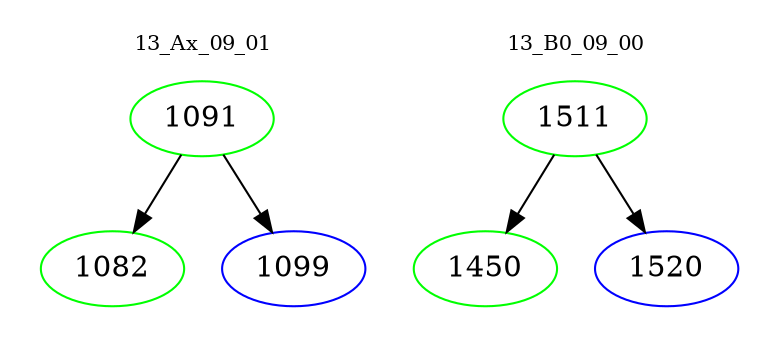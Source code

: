 digraph{
subgraph cluster_0 {
color = white
label = "13_Ax_09_01";
fontsize=10;
T0_1091 [label="1091", color="green"]
T0_1091 -> T0_1082 [color="black"]
T0_1082 [label="1082", color="green"]
T0_1091 -> T0_1099 [color="black"]
T0_1099 [label="1099", color="blue"]
}
subgraph cluster_1 {
color = white
label = "13_B0_09_00";
fontsize=10;
T1_1511 [label="1511", color="green"]
T1_1511 -> T1_1450 [color="black"]
T1_1450 [label="1450", color="green"]
T1_1511 -> T1_1520 [color="black"]
T1_1520 [label="1520", color="blue"]
}
}
